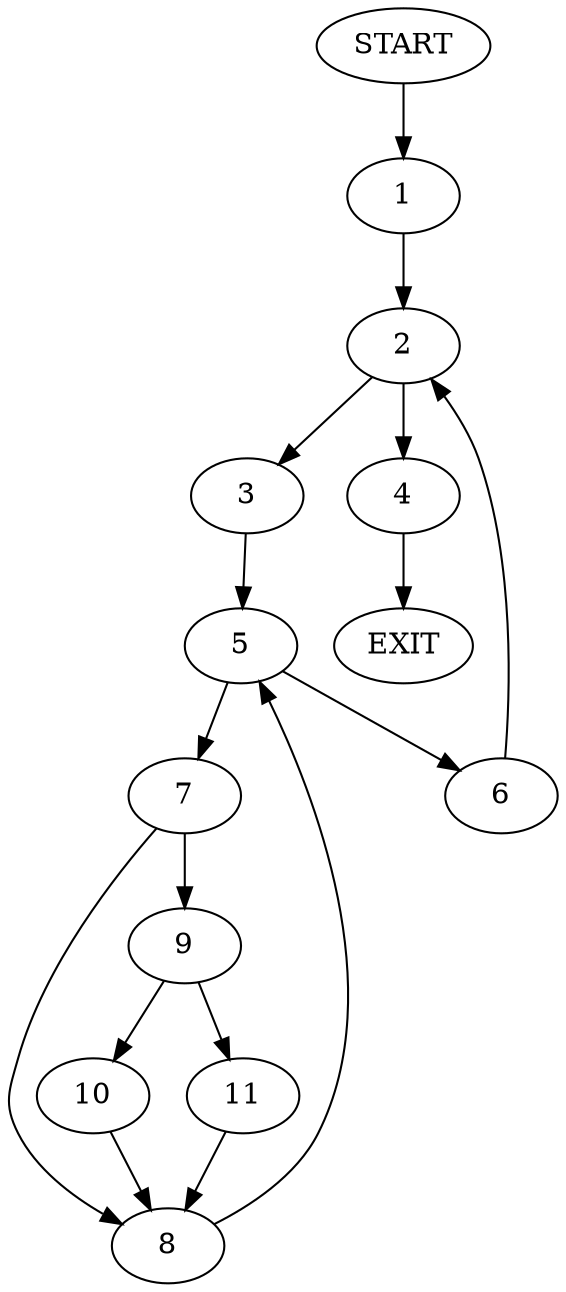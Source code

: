 digraph {
0 [label="START"]
12 [label="EXIT"]
0 -> 1
1 -> 2
2 -> 3
2 -> 4
3 -> 5
4 -> 12
5 -> 6
5 -> 7
7 -> 8
7 -> 9
6 -> 2
8 -> 5
9 -> 10
9 -> 11
10 -> 8
11 -> 8
}
